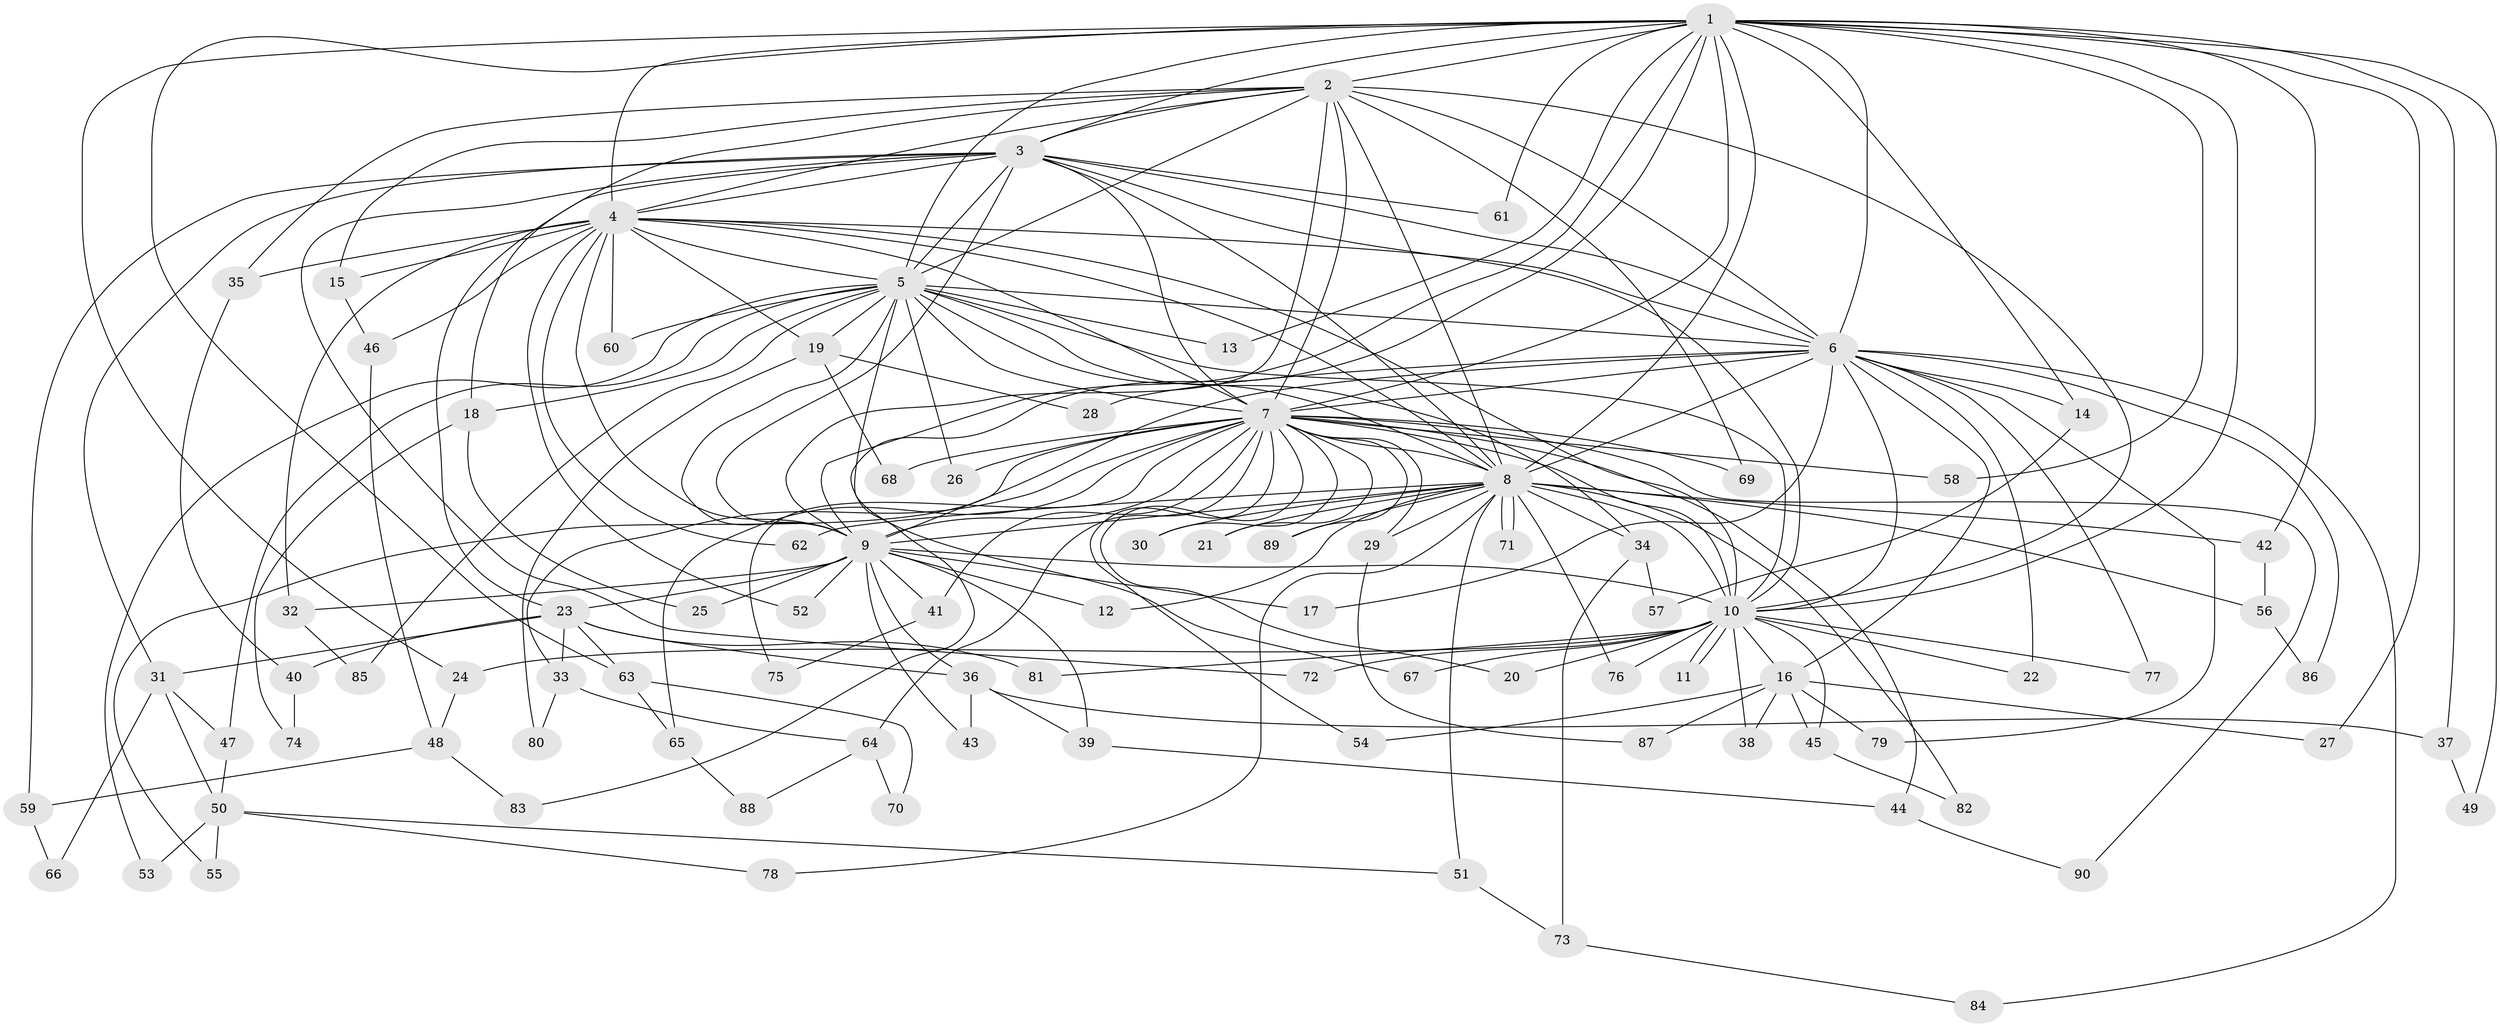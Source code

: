 // Generated by graph-tools (version 1.1) at 2025/44/03/09/25 04:44:37]
// undirected, 90 vertices, 205 edges
graph export_dot {
graph [start="1"]
  node [color=gray90,style=filled];
  1;
  2;
  3;
  4;
  5;
  6;
  7;
  8;
  9;
  10;
  11;
  12;
  13;
  14;
  15;
  16;
  17;
  18;
  19;
  20;
  21;
  22;
  23;
  24;
  25;
  26;
  27;
  28;
  29;
  30;
  31;
  32;
  33;
  34;
  35;
  36;
  37;
  38;
  39;
  40;
  41;
  42;
  43;
  44;
  45;
  46;
  47;
  48;
  49;
  50;
  51;
  52;
  53;
  54;
  55;
  56;
  57;
  58;
  59;
  60;
  61;
  62;
  63;
  64;
  65;
  66;
  67;
  68;
  69;
  70;
  71;
  72;
  73;
  74;
  75;
  76;
  77;
  78;
  79;
  80;
  81;
  82;
  83;
  84;
  85;
  86;
  87;
  88;
  89;
  90;
  1 -- 2;
  1 -- 3;
  1 -- 4;
  1 -- 5;
  1 -- 6;
  1 -- 7;
  1 -- 8;
  1 -- 9;
  1 -- 10;
  1 -- 13;
  1 -- 14;
  1 -- 24;
  1 -- 27;
  1 -- 37;
  1 -- 42;
  1 -- 49;
  1 -- 58;
  1 -- 61;
  1 -- 63;
  1 -- 83;
  2 -- 3;
  2 -- 4;
  2 -- 5;
  2 -- 6;
  2 -- 7;
  2 -- 8;
  2 -- 9;
  2 -- 10;
  2 -- 15;
  2 -- 18;
  2 -- 35;
  2 -- 69;
  3 -- 4;
  3 -- 5;
  3 -- 6;
  3 -- 7;
  3 -- 8;
  3 -- 9;
  3 -- 10;
  3 -- 23;
  3 -- 31;
  3 -- 59;
  3 -- 61;
  3 -- 72;
  4 -- 5;
  4 -- 6;
  4 -- 7;
  4 -- 8;
  4 -- 9;
  4 -- 10;
  4 -- 15;
  4 -- 19;
  4 -- 32;
  4 -- 35;
  4 -- 46;
  4 -- 52;
  4 -- 60;
  4 -- 62;
  5 -- 6;
  5 -- 7;
  5 -- 8;
  5 -- 9;
  5 -- 10;
  5 -- 13;
  5 -- 18;
  5 -- 19;
  5 -- 26;
  5 -- 34;
  5 -- 47;
  5 -- 53;
  5 -- 60;
  5 -- 67;
  5 -- 85;
  6 -- 7;
  6 -- 8;
  6 -- 9;
  6 -- 10;
  6 -- 14;
  6 -- 16;
  6 -- 17;
  6 -- 22;
  6 -- 28;
  6 -- 77;
  6 -- 79;
  6 -- 84;
  6 -- 86;
  7 -- 8;
  7 -- 9;
  7 -- 10;
  7 -- 20;
  7 -- 21;
  7 -- 26;
  7 -- 29;
  7 -- 30;
  7 -- 33;
  7 -- 41;
  7 -- 44;
  7 -- 54;
  7 -- 55;
  7 -- 58;
  7 -- 64;
  7 -- 65;
  7 -- 68;
  7 -- 69;
  7 -- 75;
  7 -- 89;
  7 -- 90;
  8 -- 9;
  8 -- 10;
  8 -- 12;
  8 -- 21;
  8 -- 29;
  8 -- 30;
  8 -- 34;
  8 -- 42;
  8 -- 51;
  8 -- 56;
  8 -- 62;
  8 -- 71;
  8 -- 71;
  8 -- 76;
  8 -- 78;
  8 -- 82;
  8 -- 89;
  9 -- 10;
  9 -- 12;
  9 -- 17;
  9 -- 23;
  9 -- 25;
  9 -- 32;
  9 -- 36;
  9 -- 39;
  9 -- 41;
  9 -- 43;
  9 -- 52;
  10 -- 11;
  10 -- 11;
  10 -- 16;
  10 -- 20;
  10 -- 22;
  10 -- 24;
  10 -- 38;
  10 -- 45;
  10 -- 67;
  10 -- 72;
  10 -- 76;
  10 -- 77;
  10 -- 81;
  14 -- 57;
  15 -- 46;
  16 -- 27;
  16 -- 38;
  16 -- 45;
  16 -- 54;
  16 -- 79;
  16 -- 87;
  18 -- 25;
  18 -- 74;
  19 -- 28;
  19 -- 68;
  19 -- 80;
  23 -- 31;
  23 -- 33;
  23 -- 36;
  23 -- 40;
  23 -- 63;
  23 -- 81;
  24 -- 48;
  29 -- 87;
  31 -- 47;
  31 -- 50;
  31 -- 66;
  32 -- 85;
  33 -- 64;
  33 -- 80;
  34 -- 57;
  34 -- 73;
  35 -- 40;
  36 -- 37;
  36 -- 39;
  36 -- 43;
  37 -- 49;
  39 -- 44;
  40 -- 74;
  41 -- 75;
  42 -- 56;
  44 -- 90;
  45 -- 82;
  46 -- 48;
  47 -- 50;
  48 -- 59;
  48 -- 83;
  50 -- 51;
  50 -- 53;
  50 -- 55;
  50 -- 78;
  51 -- 73;
  56 -- 86;
  59 -- 66;
  63 -- 65;
  63 -- 70;
  64 -- 70;
  64 -- 88;
  65 -- 88;
  73 -- 84;
}
